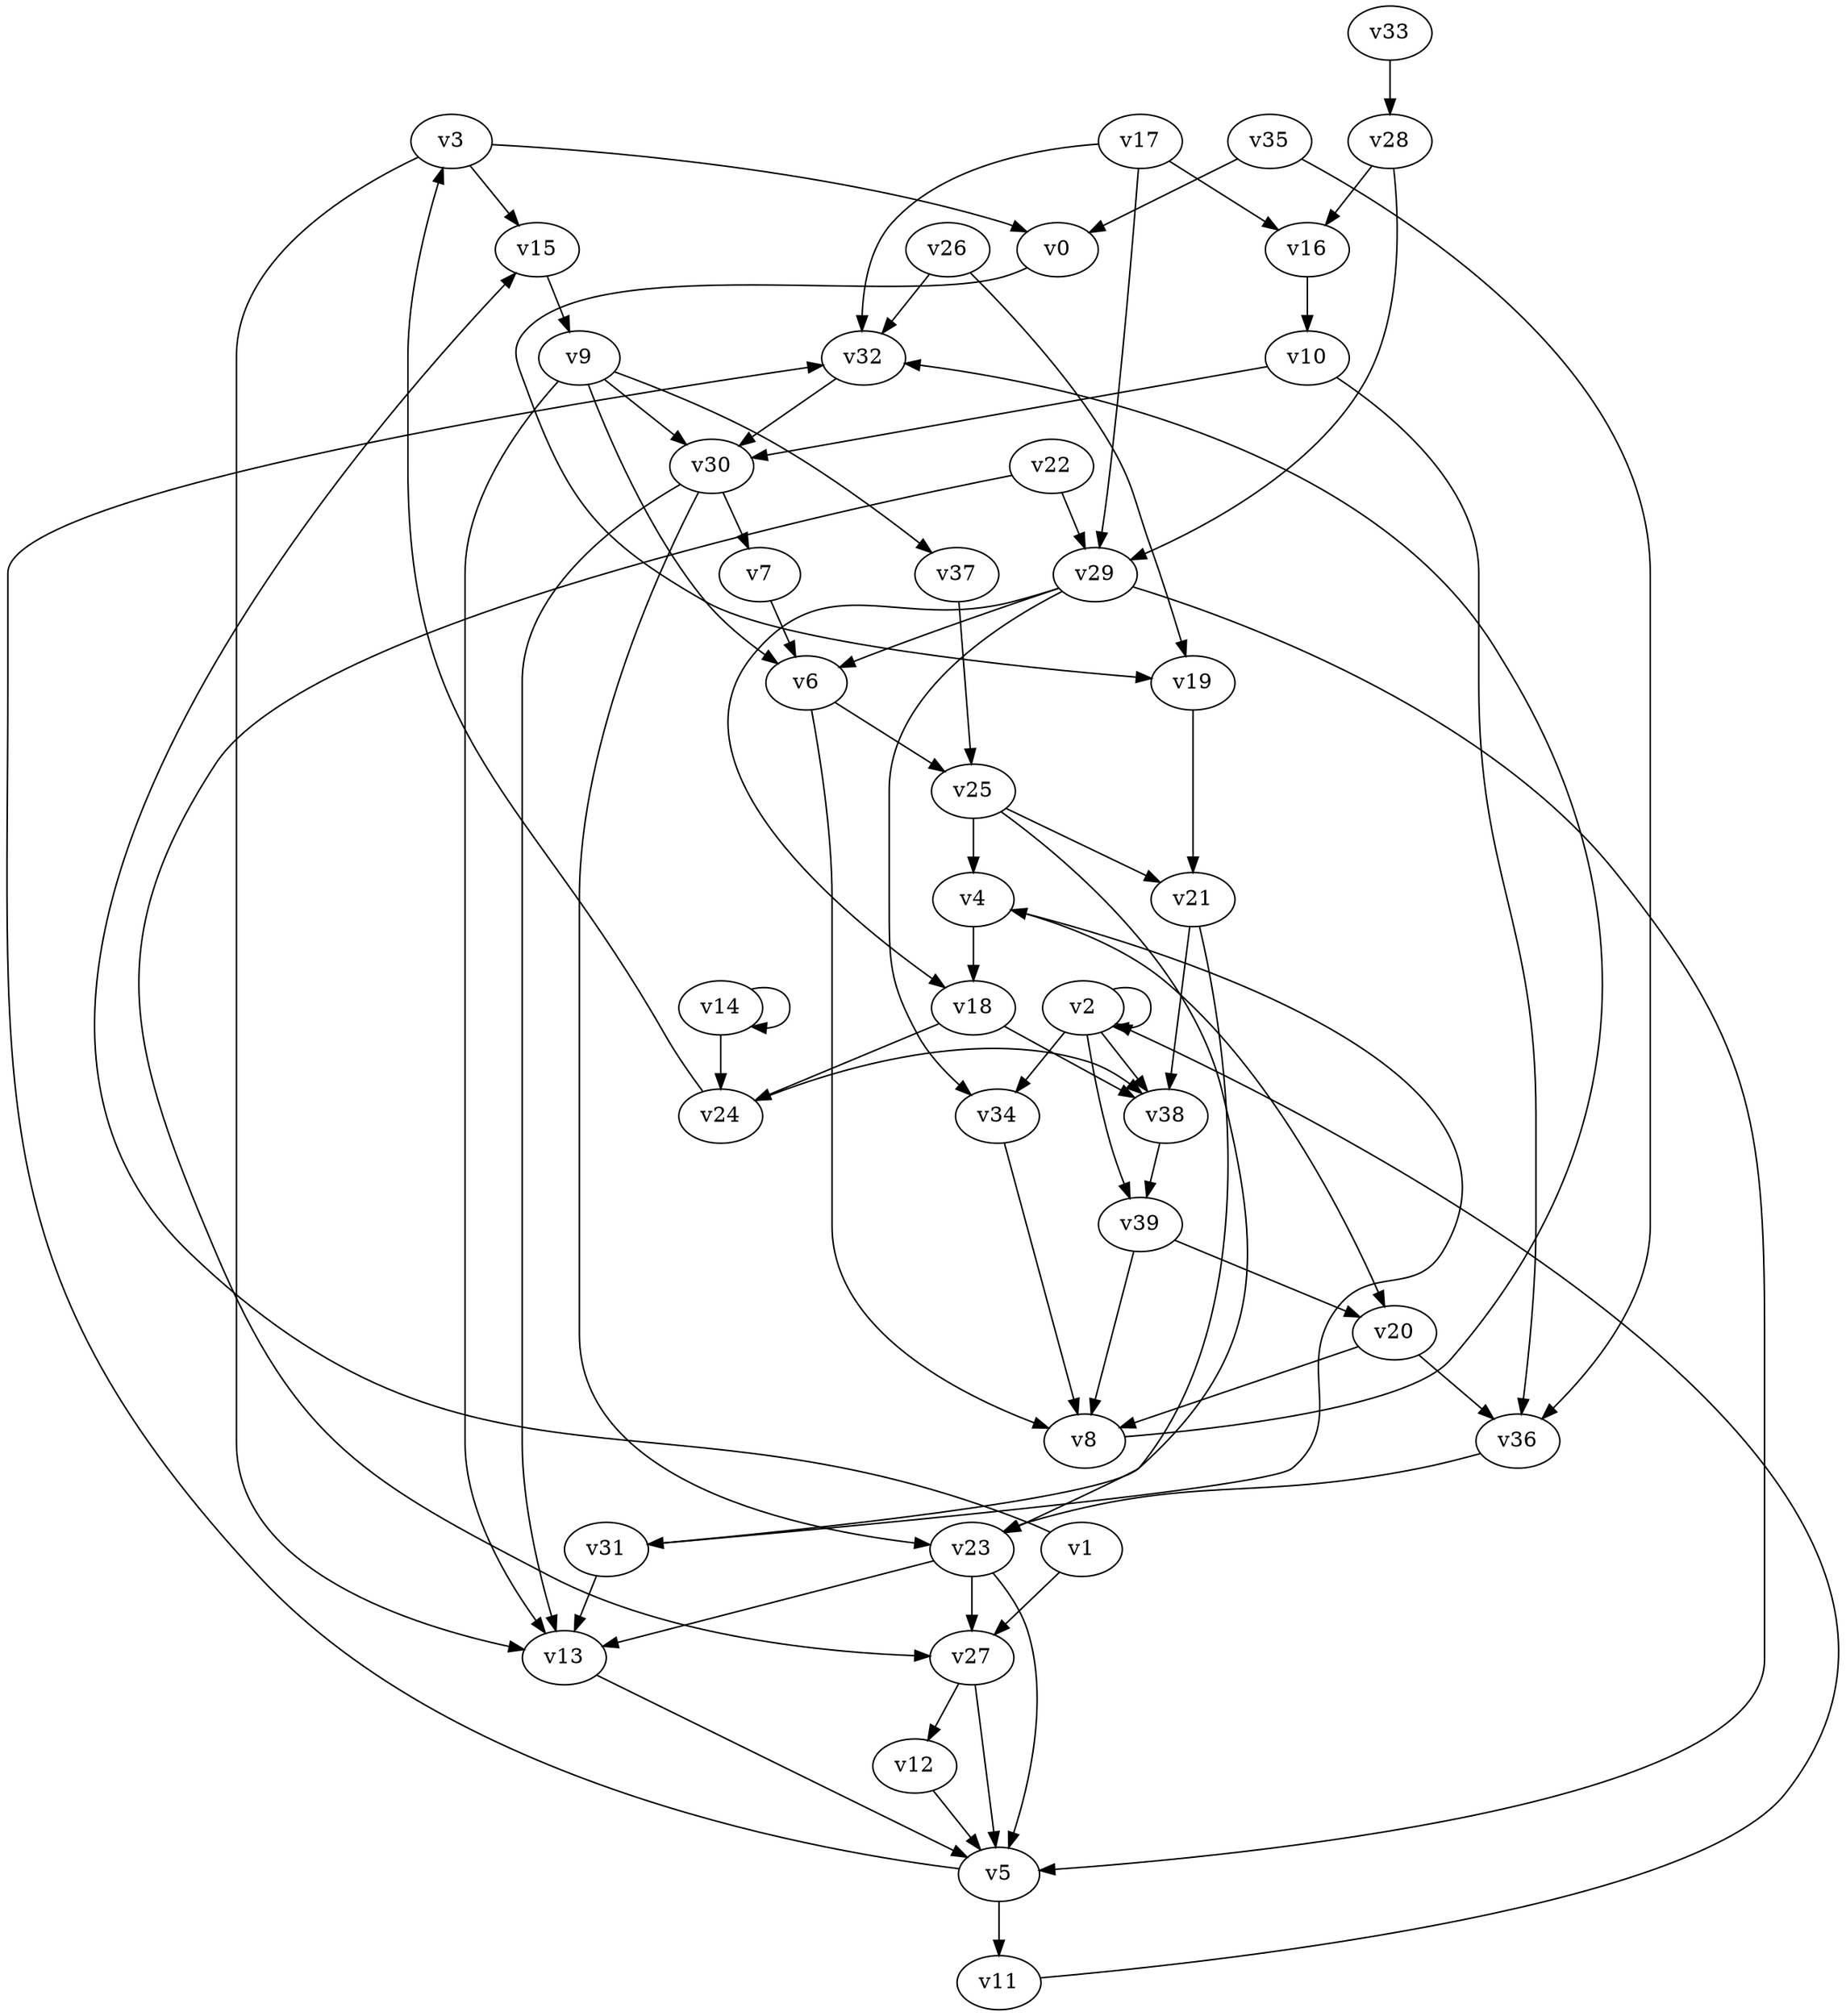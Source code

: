 // Benchmark game 49 - 40 vertices
// time_bound: 18
// targets: v29
digraph G {
    v0 [name="v0", player=1];
    v1 [name="v1", player=1];
    v2 [name="v2", player=0];
    v3 [name="v3", player=1];
    v4 [name="v4", player=0];
    v5 [name="v5", player=1];
    v6 [name="v6", player=0];
    v7 [name="v7", player=1];
    v8 [name="v8", player=0];
    v9 [name="v9", player=0];
    v10 [name="v10", player=1];
    v11 [name="v11", player=0];
    v12 [name="v12", player=0];
    v13 [name="v13", player=1];
    v14 [name="v14", player=0];
    v15 [name="v15", player=0];
    v16 [name="v16", player=1];
    v17 [name="v17", player=1];
    v18 [name="v18", player=1];
    v19 [name="v19", player=1];
    v20 [name="v20", player=1];
    v21 [name="v21", player=0];
    v22 [name="v22", player=0];
    v23 [name="v23", player=1];
    v24 [name="v24", player=1];
    v25 [name="v25", player=0];
    v26 [name="v26", player=1];
    v27 [name="v27", player=0];
    v28 [name="v28", player=0];
    v29 [name="v29", player=0, target=1];
    v30 [name="v30", player=1];
    v31 [name="v31", player=1];
    v32 [name="v32", player=0];
    v33 [name="v33", player=0];
    v34 [name="v34", player=1];
    v35 [name="v35", player=0];
    v36 [name="v36", player=0];
    v37 [name="v37", player=0];
    v38 [name="v38", player=0];
    v39 [name="v39", player=0];

    v0 -> v19 [constraint="t >= 1"];
    v1 -> v15 [constraint="t mod 2 == 1"];
    v2 -> v2 [constraint="t >= 3"];
    v3 -> v0;
    v4 -> v18;
    v5 -> v32 [constraint="t < 10"];
    v6 -> v8;
    v7 -> v6;
    v8 -> v32 [constraint="t >= 1"];
    v9 -> v37;
    v10 -> v30;
    v11 -> v2 [constraint="t >= 4"];
    v12 -> v5;
    v13 -> v5;
    v14 -> v14;
    v15 -> v9;
    v16 -> v10;
    v17 -> v32;
    v18 -> v38;
    v19 -> v21;
    v20 -> v8;
    v21 -> v23;
    v22 -> v27 [constraint="t mod 5 == 1"];
    v23 -> v13;
    v24 -> v38 [constraint="t >= 5"];
    v25 -> v31 [constraint="t >= 2"];
    v26 -> v19;
    v27 -> v5;
    v28 -> v29;
    v29 -> v18 [constraint="t < 14"];
    v30 -> v23;
    v31 -> v4 [constraint="t < 9"];
    v32 -> v30;
    v33 -> v28;
    v34 -> v8;
    v35 -> v36;
    v36 -> v23;
    v37 -> v25;
    v38 -> v39;
    v39 -> v8;
    v39 -> v20;
    v23 -> v5;
    v26 -> v32;
    v28 -> v16;
    v2 -> v39;
    v3 -> v15;
    v35 -> v0;
    v9 -> v6;
    v18 -> v24;
    v10 -> v36;
    v25 -> v4;
    v14 -> v24;
    v29 -> v5;
    v22 -> v29;
    v29 -> v34;
    v29 -> v6;
    v5 -> v11;
    v6 -> v25;
    v27 -> v12;
    v25 -> v21;
    v4 -> v20;
    v21 -> v38;
    v31 -> v13;
    v30 -> v7;
    v17 -> v29;
    v2 -> v34;
    v9 -> v30;
    v9 -> v13;
    v20 -> v36;
    v2 -> v38;
    v24 -> v3;
    v23 -> v27;
    v30 -> v13;
    v3 -> v13;
    v1 -> v27;
    v17 -> v16;
}
